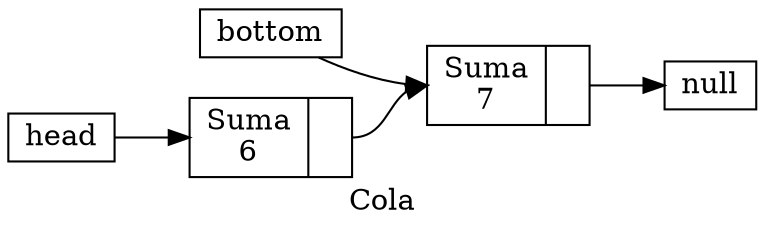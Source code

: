 digraph g{
rankdir=LR
node [shape = record, width = 0.1, height = 0.1];
struct0 [label = "{<f0> Suma\n6 |<f1> }"];
struct1 [label = "{<f0> Suma\n7 |<f1> }"];
head -> struct0:f0;
struct0:f1 -> struct1:f0;
struct1:f1 -> null;
bottom -> struct1:f0;
label = "Cola"
}